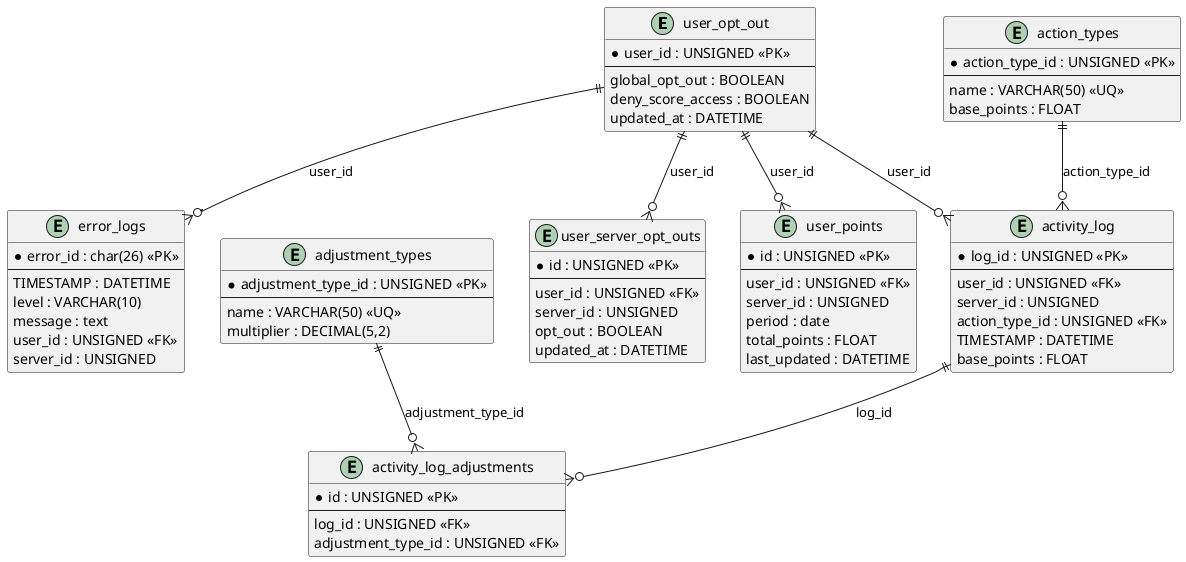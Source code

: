 @startuml DB_ER

' 定義したデータ型を使うための設定
!define bigint UNSIGNED
!define int UNSIGNED
!define varchar(x) VARCHAR(x)
!define float FLOAT
!define decimal(x,y) DECIMAL(x,y)
!define boolean BOOLEAN
!define datetime DATETIME
!define timestamp TIMESTAMP

' エンティティの定義

entity user_opt_out {
    * user_id : bigint <<PK>>
    --
    global_opt_out : boolean
    deny_score_access : boolean
    updated_at : datetime
}

entity user_server_opt_outs {
    * id : bigint <<PK>>
    --
    user_id : bigint <<FK>>
    server_id : bigint
    opt_out : boolean
    updated_at : datetime
}

entity action_types {
    * action_type_id : int <<PK>>
    --
    name : varchar(50) <<UQ>>
    base_points : float
}

entity adjustment_types {
    * adjustment_type_id : int <<PK>>
    --
    name : varchar(50) <<UQ>>
    multiplier : decimal(5,2)
}

entity activity_log {
    * log_id : bigint <<PK>>
    --
    user_id : bigint <<FK>>
    server_id : bigint
    action_type_id : int <<FK>>
    timestamp : datetime
    base_points : float
}

entity activity_log_adjustments {
    * id : bigint <<PK>>
    --
    log_id : bigint <<FK>>
    adjustment_type_id : int <<FK>>
}

entity user_points {
    * id : bigint <<PK>>
    --
    user_id : bigint <<FK>>
    server_id : bigint
    period : date
    total_points : float
    last_updated : datetime
}

entity error_logs {
    * error_id : char(26) <<PK>>
    --
    timestamp : datetime
    level : varchar(10)
    message : text
    user_id : bigint <<FK>>
    server_id : bigint
}

' リレーションシップの定義

' user_server_opt_outs と user_opt_out の関係
user_opt_out ||--o{ user_server_opt_outs : "user_id"

' activity_log と user_opt_out の関係
user_opt_out ||--o{ activity_log : "user_id"

' activity_log と action_types の関係
action_types ||--o{ activity_log : "action_type_id"

' activity_log_adjustments と activity_log の関係
activity_log ||--o{ activity_log_adjustments : "log_id"

' activity_log_adjustments と adjustment_types の関係
adjustment_types ||--o{ activity_log_adjustments : "adjustment_type_id"

' user_points と user_opt_out の関係
user_opt_out ||--o{ user_points : "user_id"

' error_logs と user_opt_out の関係（任意）
user_opt_out ||--o{ error_logs : "user_id"

@enduml
